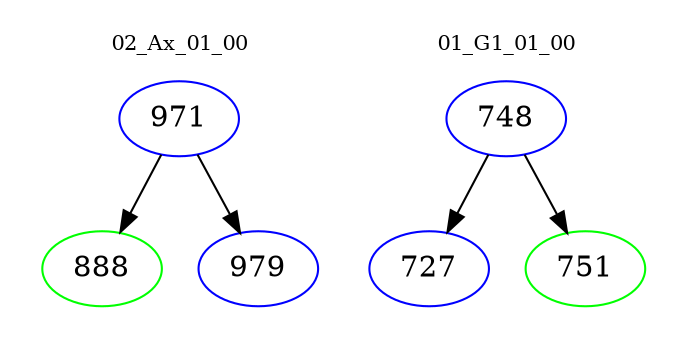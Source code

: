 digraph{
subgraph cluster_0 {
color = white
label = "02_Ax_01_00";
fontsize=10;
T0_971 [label="971", color="blue"]
T0_971 -> T0_888 [color="black"]
T0_888 [label="888", color="green"]
T0_971 -> T0_979 [color="black"]
T0_979 [label="979", color="blue"]
}
subgraph cluster_1 {
color = white
label = "01_G1_01_00";
fontsize=10;
T1_748 [label="748", color="blue"]
T1_748 -> T1_727 [color="black"]
T1_727 [label="727", color="blue"]
T1_748 -> T1_751 [color="black"]
T1_751 [label="751", color="green"]
}
}
